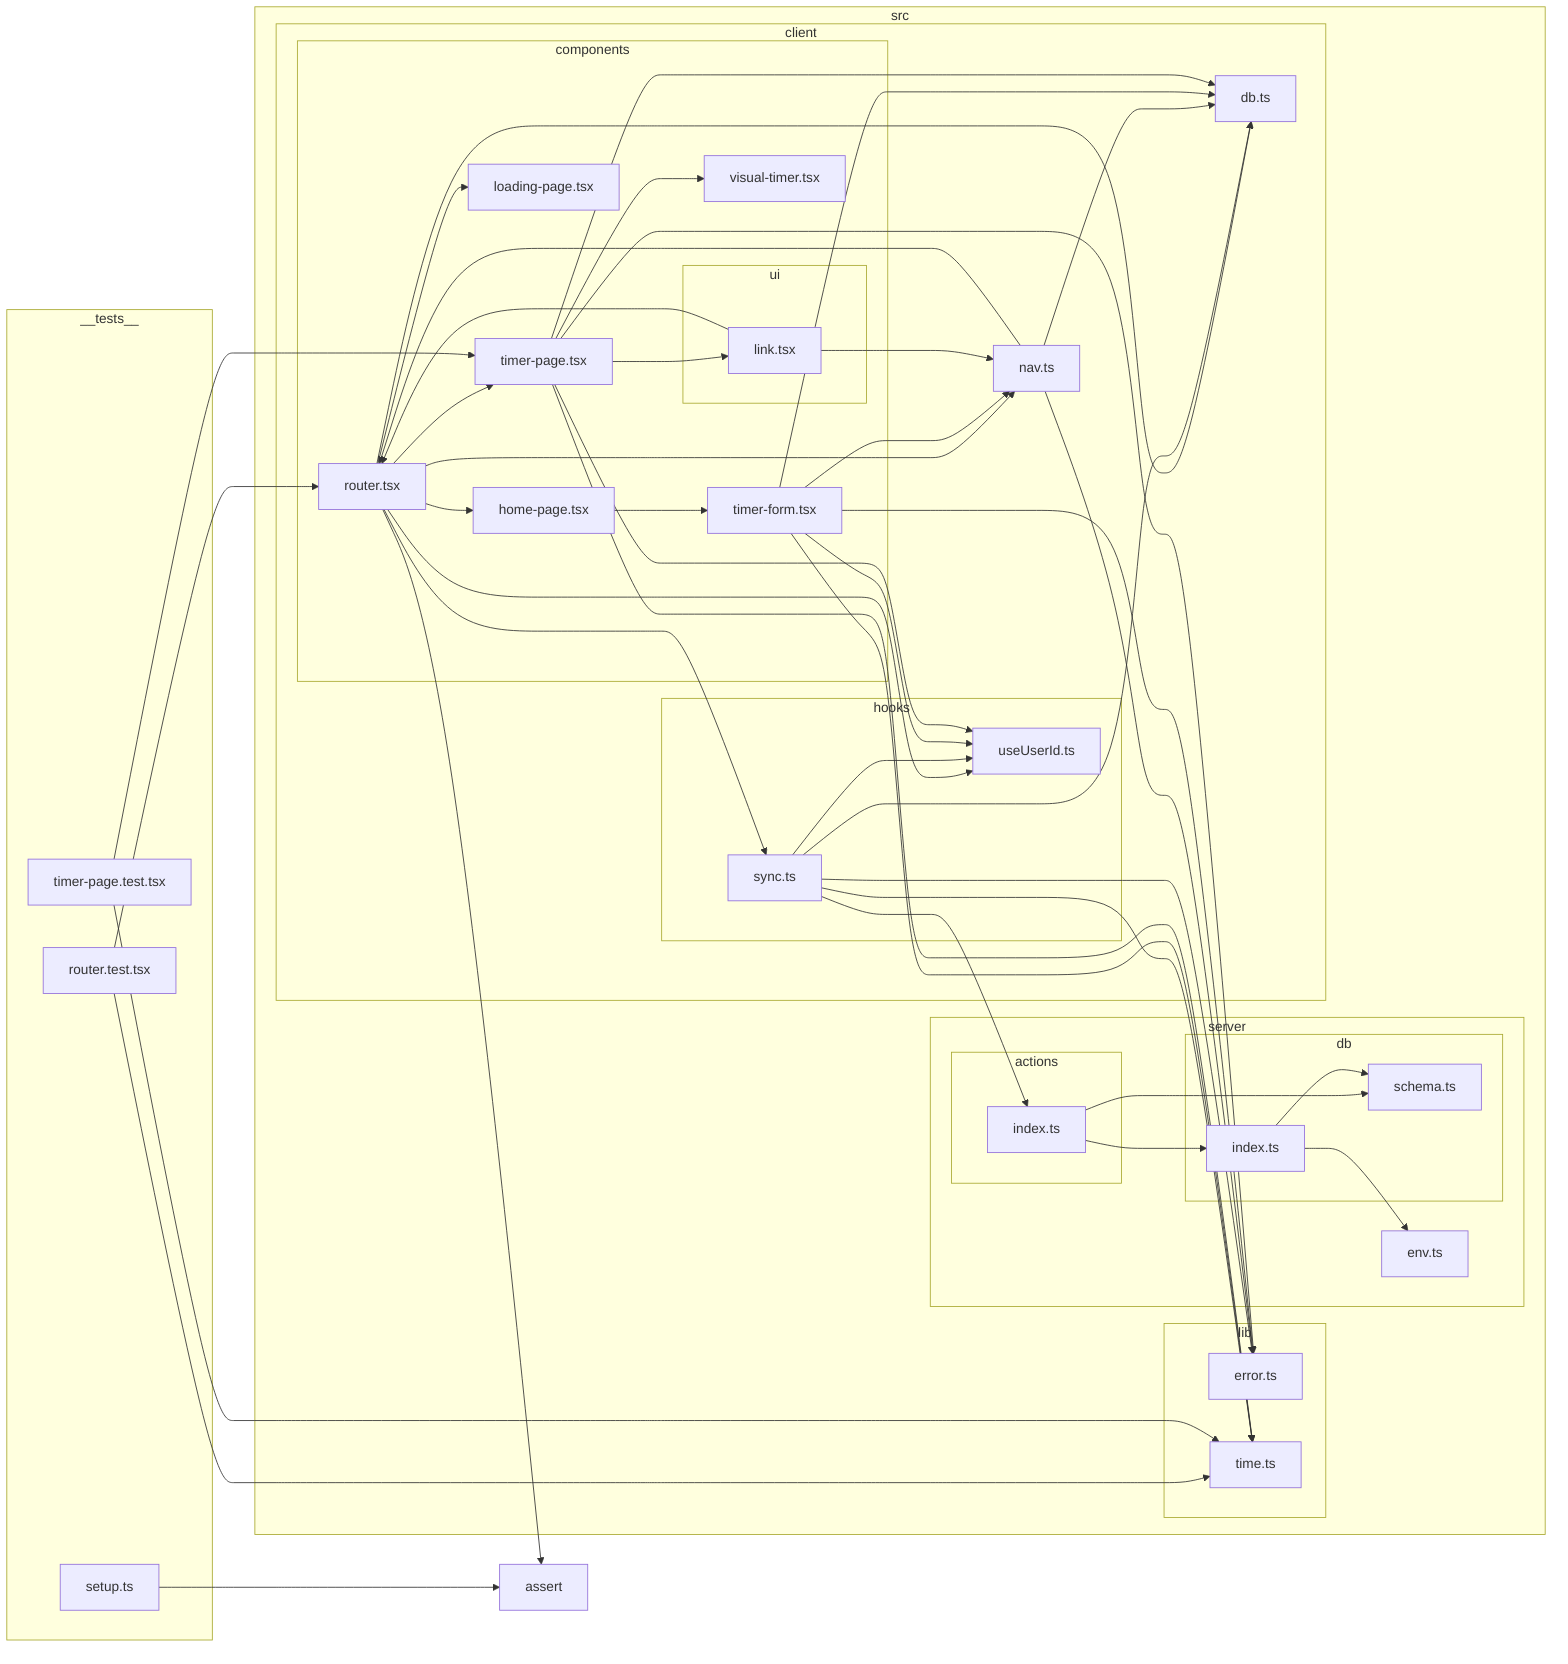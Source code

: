 flowchart LR

subgraph 0["__tests__"]
1["router.test.tsx"]
T["setup.ts"]
U["timer-page.test.tsx"]
end
subgraph 2["src"]
subgraph 3["client"]
subgraph 4["components"]
5["router.tsx"]
M["home-page.tsx"]
N["timer-form.tsx"]
O["loading-page.tsx"]
P["timer-page.tsx"]
subgraph Q["ui"]
R["link.tsx"]
end
S["visual-timer.tsx"]
end
subgraph 7["hooks"]
8["sync.ts"]
9["useUserId.ts"]
end
A["db.ts"]
L["nav.ts"]
end
subgraph B["lib"]
C["error.ts"]
D["time.ts"]
end
subgraph E["server"]
subgraph F["actions"]
G["index.ts"]
end
subgraph H["db"]
I["schema.ts"]
J["index.ts"]
end
K["env.ts"]
end
end
6["assert"]
1-->5
1-->D
5-->8
5-->9
5-->L
5-->M
5-->O
5-->P
5-->A
5-->6
8-->9
8-->A
8-->C
8-->D
8-->G
G-->I
G-->J
J-->I
J-->K
L-->5
L-->A
L-->C
M-->N
N-->L
N-->A
N-->9
N-->C
N-->D
P-->A
P-->9
P-->R
P-->S
P-->C
P-->D
R-->5
R-->L
T-->6
U-->P
U-->D